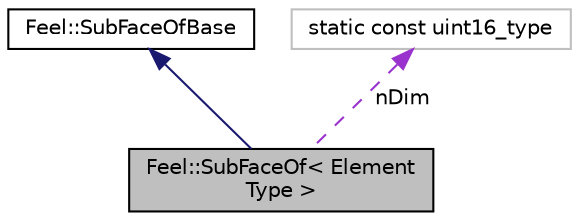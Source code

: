 digraph "Feel::SubFaceOf&lt; ElementType &gt;"
{
 // LATEX_PDF_SIZE
  edge [fontname="Helvetica",fontsize="10",labelfontname="Helvetica",labelfontsize="10"];
  node [fontname="Helvetica",fontsize="10",shape=record];
  Node1 [label="Feel::SubFaceOf\< Element\lType \>",height=0.2,width=0.4,color="black", fillcolor="grey75", style="filled", fontcolor="black",tooltip=" "];
  Node2 -> Node1 [dir="back",color="midnightblue",fontsize="10",style="solid",fontname="Helvetica"];
  Node2 [label="Feel::SubFaceOfBase",height=0.2,width=0.4,color="black", fillcolor="white", style="filled",URL="$structFeel_1_1SubFaceOfBase.html",tooltip=" "];
  Node3 -> Node1 [dir="back",color="darkorchid3",fontsize="10",style="dashed",label=" nDim" ,fontname="Helvetica"];
  Node3 [label="static const uint16_type",height=0.2,width=0.4,color="grey75", fillcolor="white", style="filled",tooltip=" "];
}
